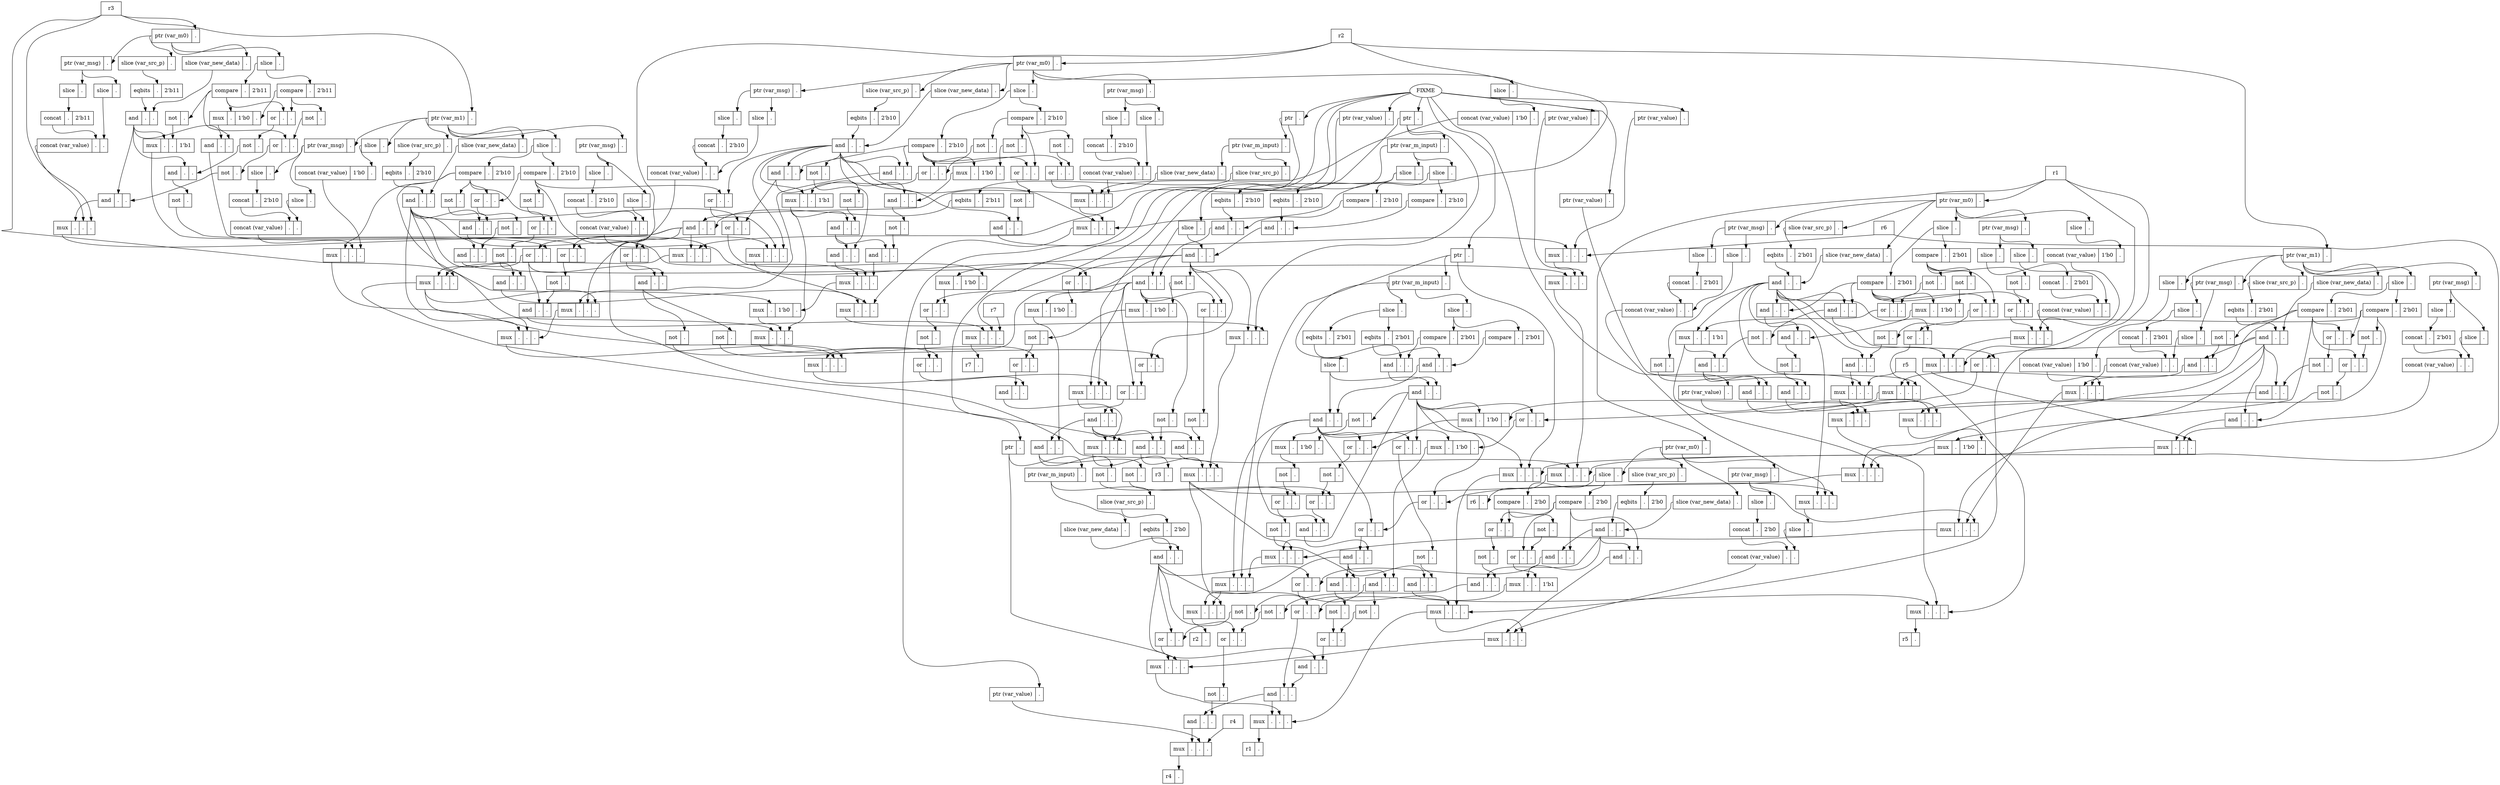 digraph NoC {
FIXME:out -> N492:f0
N492 [label="<hd> ptr|<f0> .", shape="record"]
N492:hd -> N496:f0
N496 [label="<hd> ptr (var_m_input)|<f0> .", shape="record"]
N496:hd -> N503:f0
N503 [label="<hd> slice (var_new_data)|<f0> .", shape="record"]
N503:hd -> N505:f0
N496:hd -> N499:f0
N499 [label="<hd> slice (var_src_p)|<f0> .", shape="record"]
N499:hd -> N500:f0
N500 [label="<hd> eqbits|<f0> .|<f1> 2'b0", shape="record"]
N500:hd -> N505:f1
N505 [label="<hd> and|<f0> .|<f1> .", shape="record"]
N505:hd -> N565:f0
N1 [label="<hd> r1", shape="record"]
N1:hd -> N463:f0
N463 [label="<hd> ptr (var_m0)|<f0> .", shape="record"]
N463:hd -> N484:f0
N484 [label="<hd> slice (var_src_p)|<f0> .", shape="record"]
N484:hd -> N485:f0
N485 [label="<hd> eqbits|<f0> .|<f1> 2'b0", shape="record"]
N485:hd -> N487:f0
N463:hd -> N480:f0
N480 [label="<hd> slice (var_new_data)|<f0> .", shape="record"]
N480:hd -> N487:f1
N487 [label="<hd> and|<f0> .|<f1> .", shape="record"]
N487:hd -> N556:f0
N463:hd -> N474:f0
N474 [label="<hd> slice|<f0> .", shape="record"]
N474:hd -> N477:f0
N477 [label="<hd> compare|<f0> .|<f1> 2'b0", shape="record"]
N477:hd -> N554:f0
N474:hd -> N550:f0
N550 [label="<hd> compare|<f0> .|<f1> 2'b0", shape="record"]
N550:hd -> N552:f0
N552 [label="<hd> not|<f0> .", shape="record"]
N552:hd -> N554:f1
N554 [label="<hd> or|<f0> .|<f1> .", shape="record"]
N554:hd -> N556:f1
N556 [label="<hd> mux|<f0> .|<f1> .|<f2> 1'b1", shape="record"]
N556:hd -> N565:f1
N565 [label="<hd> or|<f0> .|<f1> .", shape="record"]
N565:hd -> N568:f0
N505:hd -> N541:f0
FIXME:out -> N87:f0
N87 [label="<hd> ptr|<f0> .", shape="record"]
N87:hd -> N91:f0
N91 [label="<hd> ptr (var_m_input)|<f0> .", shape="record"]
N91:hd -> N103:f0
N103 [label="<hd> slice|<f0> .", shape="record"]
N103:hd -> N118:f0
N91:hd -> N98:f0
N98 [label="<hd> slice|<f0> .", shape="record"]
N98:hd -> N114:f0
N114 [label="<hd> eqbits|<f0> .|<f1> 2'b01", shape="record"]
N114:hd -> N115:f0
N91:hd -> N93:f0
N93 [label="<hd> slice|<f0> .", shape="record"]
N93:hd -> N111:f0
N111 [label="<hd> compare|<f0> .|<f1> 2'b01", shape="record"]
N111:hd -> N115:f1
N115 [label="<hd> and|<f0> .|<f1> .", shape="record"]
N115:hd -> N118:f1
N118 [label="<hd> and|<f0> .|<f1> .", shape="record"]
N118:hd -> N455:f0
N103:hd -> N106:f0
N98:hd -> N100:f0
N100 [label="<hd> eqbits|<f0> .|<f1> 2'b01", shape="record"]
N100:hd -> N101:f0
N93:hd -> N95:f0
N95 [label="<hd> compare|<f0> .|<f1> 2'b01", shape="record"]
N95:hd -> N101:f1
N101 [label="<hd> and|<f0> .|<f1> .", shape="record"]
N101:hd -> N106:f1
N106 [label="<hd> and|<f0> .|<f1> .", shape="record"]
N106:hd -> N447:f0
N47 [label="<hd> r2", shape="record"]
N47:hd -> N50:f0
N50 [label="<hd> ptr (var_m1)|<f0> .", shape="record"]
N50:hd -> N79:f0
N79 [label="<hd> slice (var_src_p)|<f0> .", shape="record"]
N79:hd -> N80:f0
N80 [label="<hd> eqbits|<f0> .|<f1> 2'b01", shape="record"]
N80:hd -> N82:f0
N50:hd -> N75:f0
N75 [label="<hd> slice (var_new_data)|<f0> .", shape="record"]
N75:hd -> N82:f1
N82 [label="<hd> and|<f0> .|<f1> .", shape="record"]
N82:hd -> N445:f0
N50:hd -> N62:f0
N62 [label="<hd> slice|<f0> .", shape="record"]
N62:hd -> N70:f0
N70 [label="<hd> compare|<f0> .|<f1> 2'b01", shape="record"]
N70:hd -> N443:f0
N62:hd -> N65:f0
N65 [label="<hd> compare|<f0> .|<f1> 2'b01", shape="record"]
N65:hd -> N439:f0
N1:hd -> N7:f0
N7 [label="<hd> ptr (var_m0)|<f0> .", shape="record"]
N7:hd -> N41:f0
N41 [label="<hd> slice (var_src_p)|<f0> .", shape="record"]
N41:hd -> N42:f0
N42 [label="<hd> eqbits|<f0> .|<f1> 2'b01", shape="record"]
N42:hd -> N44:f0
N7:hd -> N37:f0
N37 [label="<hd> slice (var_new_data)|<f0> .", shape="record"]
N37:hd -> N44:f1
N44 [label="<hd> and|<f0> .|<f1> .", shape="record"]
N44:hd -> N410:f0
N7:hd -> N23:f0
N23 [label="<hd> slice|<f0> .", shape="record"]
N23:hd -> N31:f0
N31 [label="<hd> compare|<f0> .|<f1> 2'b01", shape="record"]
N31:hd -> N408:f0
N23:hd -> N26:f0
N26 [label="<hd> compare|<f0> .|<f1> 2'b01", shape="record"]
N26:hd -> N406:f0
N406 [label="<hd> not|<f0> .", shape="record"]
N406:hd -> N408:f1
N408 [label="<hd> or|<f0> .|<f1> .", shape="record"]
N408:hd -> N410:f1
N410 [label="<hd> mux|<f0> .|<f1> .|<f2> 1'b1", shape="record"]
N410:hd -> N428:f0
N44:hd -> N374:f0
N31:hd -> N374:f1
N374 [label="<hd> and|<f0> .|<f1> .", shape="record"]
N374:hd -> N426:f0
N426 [label="<hd> not|<f0> .", shape="record"]
N426:hd -> N428:f1
N428 [label="<hd> and|<f0> .|<f1> .", shape="record"]
N428:hd -> N437:f0
N44:hd -> N435:f0
N435 [label="<hd> not|<f0> .", shape="record"]
N435:hd -> N437:f1
N437 [label="<hd> and|<f0> .|<f1> .", shape="record"]
N437:hd -> N439:f1
N428:hd -> N430:f0
N44:hd -> N418:f0
N31:hd -> N416:f0
N26:hd -> N412:f0
N412 [label="<hd> not|<f0> .", shape="record"]
N412:hd -> N416:f2
N416 [label="<hd> mux|<f0> .|<f1> 1'b0|<f2> .", shape="record"]
N416:hd -> N418:f1
N418 [label="<hd> and|<f0> .|<f1> .", shape="record"]
N418:hd -> N422:f0
N422 [label="<hd> not|<f0> .", shape="record"]
N422:hd -> N430:f1
N430 [label="<hd> and|<f0> .|<f1> .", shape="record"]
N430:hd -> N439:f2
N439 [label="<hd> mux|<f0> .|<f1> .|<f2> .", shape="record"]
N439:hd -> N443:f2
N443 [label="<hd> mux|<f0> .|<f1> 1'b0|<f2> .", shape="record"]
N443:hd -> N445:f1
N410:hd -> N445:f2
N445 [label="<hd> mux|<f0> .|<f1> .|<f2> .", shape="record"]
N445:hd -> N447:f1
N447 [label="<hd> or|<f0> .|<f1> .", shape="record"]
N447:hd -> N455:f1
N455 [label="<hd> or|<f0> .|<f1> .", shape="record"]
N455:hd -> N459:f0
N118:hd -> N395:f0
N106:hd -> N391:f0
N391 [label="<hd> not|<f0> .", shape="record"]
N391:hd -> N395:f2
N395 [label="<hd> mux|<f0> .|<f1> 1'b0|<f2> .", shape="record"]
N395:hd -> N397:f0
N397 [label="<hd> not|<f0> .", shape="record"]
N397:hd -> N399:f0
FIXME:out -> N167:f0
N167 [label="<hd> ptr|<f0> .", shape="record"]
N167:hd -> N168:f0
N168 [label="<hd> ptr (var_m_input)|<f0> .", shape="record"]
N168:hd -> N180:f0
N180 [label="<hd> slice|<f0> .", shape="record"]
N180:hd -> N197:f0
N168:hd -> N175:f0
N175 [label="<hd> slice|<f0> .", shape="record"]
N175:hd -> N193:f0
N193 [label="<hd> eqbits|<f0> .|<f1> 2'b10", shape="record"]
N193:hd -> N194:f0
N168:hd -> N170:f0
N170 [label="<hd> slice|<f0> .", shape="record"]
N170:hd -> N190:f0
N190 [label="<hd> compare|<f0> .|<f1> 2'b10", shape="record"]
N190:hd -> N194:f1
N194 [label="<hd> and|<f0> .|<f1> .", shape="record"]
N194:hd -> N197:f1
N197 [label="<hd> and|<f0> .|<f1> .", shape="record"]
N197:hd -> N360:f0
N180:hd -> N183:f0
N175:hd -> N177:f0
N177 [label="<hd> eqbits|<f0> .|<f1> 2'b10", shape="record"]
N177:hd -> N178:f0
N170:hd -> N172:f0
N172 [label="<hd> compare|<f0> .|<f1> 2'b10", shape="record"]
N172:hd -> N178:f1
N178 [label="<hd> and|<f0> .|<f1> .", shape="record"]
N178:hd -> N183:f1
N183 [label="<hd> and|<f0> .|<f1> .", shape="record"]
N183:hd -> N353:f0
N136 [label="<hd> r3", shape="record"]
N136:hd -> N139:f0
N139 [label="<hd> ptr (var_m1)|<f0> .", shape="record"]
N139:hd -> N158:f0
N158 [label="<hd> slice (var_src_p)|<f0> .", shape="record"]
N158:hd -> N159:f0
N159 [label="<hd> eqbits|<f0> .|<f1> 2'b10", shape="record"]
N159:hd -> N161:f0
N139:hd -> N154:f0
N154 [label="<hd> slice (var_new_data)|<f0> .", shape="record"]
N154:hd -> N161:f1
N161 [label="<hd> and|<f0> .|<f1> .", shape="record"]
N161:hd -> N351:f0
N139:hd -> N141:f0
N141 [label="<hd> slice|<f0> .", shape="record"]
N141:hd -> N150:f0
N150 [label="<hd> compare|<f0> .|<f1> 2'b10", shape="record"]
N150:hd -> N349:f0
N141:hd -> N144:f0
N144 [label="<hd> compare|<f0> .|<f1> 2'b10", shape="record"]
N144:hd -> N345:f0
N47:hd -> N120:f0
N120 [label="<hd> ptr (var_m0)|<f0> .", shape="record"]
N120:hd -> N128:f0
N128 [label="<hd> slice (var_src_p)|<f0> .", shape="record"]
N128:hd -> N129:f0
N129 [label="<hd> eqbits|<f0> .|<f1> 2'b10", shape="record"]
N129:hd -> N131:f0
N120:hd -> N123:f0
N123 [label="<hd> slice (var_new_data)|<f0> .", shape="record"]
N123:hd -> N131:f1
N131 [label="<hd> and|<f0> .|<f1> .", shape="record"]
N131:hd -> N317:f0
N120:hd -> N271:f0
N271 [label="<hd> slice|<f0> .", shape="record"]
N271:hd -> N274:f0
N274 [label="<hd> compare|<f0> .|<f1> 2'b10", shape="record"]
N274:hd -> N315:f0
N271:hd -> N311:f0
N311 [label="<hd> compare|<f0> .|<f1> 2'b10", shape="record"]
N311:hd -> N313:f0
N313 [label="<hd> not|<f0> .", shape="record"]
N313:hd -> N315:f1
N315 [label="<hd> or|<f0> .|<f1> .", shape="record"]
N315:hd -> N317:f1
N317 [label="<hd> mux|<f0> .|<f1> .|<f2> 1'b1", shape="record"]
N317:hd -> N335:f0
N131:hd -> N277:f0
N274:hd -> N277:f1
N277 [label="<hd> and|<f0> .|<f1> .", shape="record"]
N277:hd -> N333:f0
N333 [label="<hd> not|<f0> .", shape="record"]
N333:hd -> N335:f1
N335 [label="<hd> and|<f0> .|<f1> .", shape="record"]
N335:hd -> N343:f0
N131:hd -> N341:f0
N341 [label="<hd> not|<f0> .", shape="record"]
N341:hd -> N343:f1
N343 [label="<hd> and|<f0> .|<f1> .", shape="record"]
N343:hd -> N345:f1
N335:hd -> N337:f0
N131:hd -> N325:f0
N274:hd -> N323:f0
N311:hd -> N319:f0
N319 [label="<hd> not|<f0> .", shape="record"]
N319:hd -> N323:f2
N323 [label="<hd> mux|<f0> .|<f1> 1'b0|<f2> .", shape="record"]
N323:hd -> N325:f1
N325 [label="<hd> and|<f0> .|<f1> .", shape="record"]
N325:hd -> N329:f0
N329 [label="<hd> not|<f0> .", shape="record"]
N329:hd -> N337:f1
N337 [label="<hd> and|<f0> .|<f1> .", shape="record"]
N337:hd -> N345:f2
N345 [label="<hd> mux|<f0> .|<f1> .|<f2> .", shape="record"]
N345:hd -> N349:f2
N349 [label="<hd> mux|<f0> .|<f1> 1'b0|<f2> .", shape="record"]
N349:hd -> N351:f1
N317:hd -> N351:f2
N351 [label="<hd> mux|<f0> .|<f1> .|<f2> .", shape="record"]
N351:hd -> N353:f1
N353 [label="<hd> or|<f0> .|<f1> .", shape="record"]
N353:hd -> N360:f1
N360 [label="<hd> or|<f0> .|<f1> .", shape="record"]
N360:hd -> N365:f0
N197:hd -> N298:f0
N183:hd -> N294:f0
N294 [label="<hd> not|<f0> .", shape="record"]
N294:hd -> N298:f2
N298 [label="<hd> mux|<f0> .|<f1> 1'b0|<f2> .", shape="record"]
N298:hd -> N300:f0
N300 [label="<hd> not|<f0> .", shape="record"]
N300:hd -> N302:f0
FIXME:out -> N232:f0
N232 [label="<hd> ptr|<f0> .", shape="record"]
N232:hd -> N233:f0
N233 [label="<hd> ptr (var_m_input)|<f0> .", shape="record"]
N233:hd -> N240:f0
N240 [label="<hd> slice (var_new_data)|<f0> .", shape="record"]
N240:hd -> N242:f0
N233:hd -> N236:f0
N236 [label="<hd> slice (var_src_p)|<f0> .", shape="record"]
N236:hd -> N237:f0
N237 [label="<hd> eqbits|<f0> .|<f1> 2'b11", shape="record"]
N237:hd -> N242:f1
N242 [label="<hd> and|<f0> .|<f1> .", shape="record"]
N242:hd -> N262:f0
N136:hd -> N203:f0
N203 [label="<hd> ptr (var_m0)|<f0> .", shape="record"]
N203:hd -> N224:f0
N224 [label="<hd> slice (var_src_p)|<f0> .", shape="record"]
N224:hd -> N225:f0
N225 [label="<hd> eqbits|<f0> .|<f1> 2'b11", shape="record"]
N225:hd -> N227:f0
N203:hd -> N220:f0
N220 [label="<hd> slice (var_new_data)|<f0> .", shape="record"]
N220:hd -> N227:f1
N227 [label="<hd> and|<f0> .|<f1> .", shape="record"]
N227:hd -> N251:f0
N203:hd -> N205:f0
N205 [label="<hd> slice|<f0> .", shape="record"]
N205:hd -> N215:f0
N215 [label="<hd> compare|<f0> .|<f1> 2'b11", shape="record"]
N215:hd -> N249:f0
N249 [label="<hd> not|<f0> .", shape="record"]
N249:hd -> N251:f1
N251 [label="<hd> mux|<f0> .|<f1> .|<f2> 1'b1", shape="record"]
N251:hd -> N262:f1
N262 [label="<hd> or|<f0> .|<f1> .", shape="record"]
N262:hd -> N264:f0
N242:hd -> N245:f0
N227:hd -> N229:f0
N215:hd -> N217:f0
N205:hd -> N208:f0
N208 [label="<hd> compare|<f0> .|<f1> 2'b11", shape="record"]
N208:hd -> N217:f2
N217 [label="<hd> mux|<f0> .|<f1> 1'b0|<f2> .", shape="record"]
N217:hd -> N229:f1
N229 [label="<hd> and|<f0> .|<f1> .", shape="record"]
N229:hd -> N245:f1
N245 [label="<hd> or|<f0> .|<f1> .", shape="record"]
N245:hd -> N264:f1
N264 [label="<hd> and|<f0> .|<f1> .", shape="record"]
N264:hd -> N292:f0
N292 [label="<hd> not|<f0> .", shape="record"]
N292:hd -> N302:f1
N302 [label="<hd> or|<f0> .|<f1> .", shape="record"]
N302:hd -> N305:f0
N197:hd -> N285:f0
N183:hd -> N283:f0
N161:hd -> N279:f0
N277:hd -> N279:f1
N279 [label="<hd> or|<f0> .|<f1> .", shape="record"]
N279:hd -> N283:f2
N283 [label="<hd> mux|<f0> .|<f1> 1'b0|<f2> .", shape="record"]
N283:hd -> N285:f1
N285 [label="<hd> or|<f0> .|<f1> .", shape="record"]
N285:hd -> N287:f0
N287 [label="<hd> not|<f0> .", shape="record"]
N287:hd -> N289:f0
N264:hd -> N268:f0
N268 [label="<hd> not|<f0> .", shape="record"]
N268:hd -> N289:f1
N289 [label="<hd> or|<f0> .|<f1> .", shape="record"]
N289:hd -> N305:f1
N305 [label="<hd> and|<f0> .|<f1> .", shape="record"]
N305:hd -> N365:f1
N365 [label="<hd> and|<f0> .|<f1> .", shape="record"]
N365:hd -> N367:f0
N197:hd -> N200:f0
N183:hd -> N185:f0
N161:hd -> N162:f0
N150:hd -> N151:f0
N151 [label="<hd> not|<f0> .", shape="record"]
N151:hd -> N162:f1
N162 [label="<hd> and|<f0> .|<f1> .", shape="record"]
N162:hd -> N164:f0
N144:hd -> N146:f0
N131:hd -> N146:f1
N146 [label="<hd> or|<f0> .|<f1> .", shape="record"]
N146:hd -> N164:f1
N131:hd -> N164:f2
N164 [label="<hd> mux|<f0> .|<f1> .|<f2> .", shape="record"]
N164:hd -> N185:f1
N185 [label="<hd> or|<f0> .|<f1> .", shape="record"]
N185:hd -> N200:f2
N200 [label="<hd> mux|<f0> .|<f1> 1'b0|<f2> .", shape="record"]
N200:hd -> N367:f1
N367 [label="<hd> and|<f0> .|<f1> .", shape="record"]
N367:hd -> N389:f0
N389 [label="<hd> not|<f0> .", shape="record"]
N389:hd -> N399:f1
N399 [label="<hd> or|<f0> .|<f1> .", shape="record"]
N399:hd -> N402:f0
N118:hd -> N382:f0
N106:hd -> N380:f0
N82:hd -> N376:f0
N374:hd -> N376:f1
N376 [label="<hd> or|<f0> .|<f1> .", shape="record"]
N376:hd -> N380:f2
N380 [label="<hd> mux|<f0> .|<f1> 1'b0|<f2> .", shape="record"]
N380:hd -> N382:f1
N382 [label="<hd> or|<f0> .|<f1> .", shape="record"]
N382:hd -> N384:f0
N384 [label="<hd> not|<f0> .", shape="record"]
N384:hd -> N386:f0
N367:hd -> N371:f0
N371 [label="<hd> not|<f0> .", shape="record"]
N371:hd -> N386:f1
N386 [label="<hd> or|<f0> .|<f1> .", shape="record"]
N386:hd -> N402:f1
N402 [label="<hd> and|<f0> .|<f1> .", shape="record"]
N402:hd -> N459:f1
N459 [label="<hd> and|<f0> .|<f1> .", shape="record"]
N459:hd -> N522:f0
N118:hd -> N520:f0
N106:hd -> N515:f0
N82:hd -> N511:f0
N70:hd -> N510:f0
N510 [label="<hd> not|<f0> .", shape="record"]
N510:hd -> N511:f1
N511 [label="<hd> and|<f0> .|<f1> .", shape="record"]
N511:hd -> N513:f0
N65:hd -> N509:f0
N44:hd -> N509:f1
N509 [label="<hd> or|<f0> .|<f1> .", shape="record"]
N509:hd -> N513:f1
N44:hd -> N513:f2
N513 [label="<hd> mux|<f0> .|<f1> .|<f2> .", shape="record"]
N513:hd -> N515:f1
N515 [label="<hd> or|<f0> .|<f1> .", shape="record"]
N515:hd -> N520:f2
N520 [label="<hd> mux|<f0> .|<f1> 1'b0|<f2> .", shape="record"]
N520:hd -> N522:f1
N522 [label="<hd> and|<f0> .|<f1> .", shape="record"]
N522:hd -> N538:f0
N538 [label="<hd> not|<f0> .", shape="record"]
N538:hd -> N541:f1
N541 [label="<hd> or|<f0> .|<f1> .", shape="record"]
N541:hd -> N544:f0
N505:hd -> N531:f0
N487:hd -> N529:f0
N477:hd -> N529:f1
N529 [label="<hd> and|<f0> .|<f1> .", shape="record"]
N529:hd -> N531:f1
N531 [label="<hd> or|<f0> .|<f1> .", shape="record"]
N531:hd -> N533:f0
N533 [label="<hd> not|<f0> .", shape="record"]
N533:hd -> N535:f0
N522:hd -> N526:f0
N526 [label="<hd> not|<f0> .", shape="record"]
N526:hd -> N535:f1
N535 [label="<hd> or|<f0> .|<f1> .", shape="record"]
N535:hd -> N544:f1
N544 [label="<hd> and|<f0> .|<f1> .", shape="record"]
N544:hd -> N568:f1
N568 [label="<hd> and|<f0> .|<f1> .", shape="record"]
N568:hd -> N571:f0
N505:hd -> N507:f0
N492:hd -> N507:f1
N487:hd -> N488:f0
N477:hd -> N488:f1
N488 [label="<hd> and|<f0> .|<f1> .", shape="record"]
N488:hd -> N490:f0
N463:hd -> N464:f0
N464 [label="<hd> ptr (var_msg)|<f0> .", shape="record"]
N464:hd -> N468:f0
N468 [label="<hd> slice|<f0> .", shape="record"]
N468:hd -> N469:f0
N469 [label="<hd> concat|<f0> .|<f1> 2'b0", shape="record"]
N469:hd -> N471:f0
N464:hd -> N465:f0
N465 [label="<hd> slice|<f0> .", shape="record"]
N465:hd -> N471:f1
N471 [label="<hd> concat (var_value)|<f0> .|<f1> .", shape="record"]
N471:hd -> N490:f1
N459:hd -> N460:f0
N118:hd -> N119:f0
N119 [label="<hd> not|<f0> .", shape="record"]
N119:hd -> N460:f1
N460 [label="<hd> and|<f0> .|<f1> .", shape="record"]
N460:hd -> N462:f0
N106:hd -> N108:f0
N87:hd -> N108:f1
N82:hd -> N83:f0
N70:hd -> N71:f0
N65:hd -> N66:f0
N66 [label="<hd> not|<f0> .", shape="record"]
N66:hd -> N71:f1
N71 [label="<hd> or|<f0> .|<f1> .", shape="record"]
N71:hd -> N72:f0
N72 [label="<hd> not|<f0> .", shape="record"]
N72:hd -> N83:f1
N83 [label="<hd> and|<f0> .|<f1> .", shape="record"]
N83:hd -> N85:f0
N50:hd -> N51:f0
N51 [label="<hd> ptr (var_msg)|<f0> .", shape="record"]
N51:hd -> N56:f0
N56 [label="<hd> slice|<f0> .", shape="record"]
N56:hd -> N57:f0
N57 [label="<hd> concat|<f0> .|<f1> 2'b01", shape="record"]
N57:hd -> N59:f0
N51:hd -> N52:f0
N52 [label="<hd> slice|<f0> .", shape="record"]
N52:hd -> N59:f1
N59 [label="<hd> concat (var_value)|<f0> .|<f1> .", shape="record"]
N59:hd -> N85:f1
N44:hd -> N46:f0
N31:hd -> N32:f0
N26:hd -> N27:f0
N27 [label="<hd> not|<f0> .", shape="record"]
N27:hd -> N32:f1
N32 [label="<hd> or|<f0> .|<f1> .", shape="record"]
N32:hd -> N34:f0
N7:hd -> N17:f0
N17 [label="<hd> slice|<f0> .", shape="record"]
N17:hd -> N20:f1
N20 [label="<hd> concat (var_value)|<f0> 1'b0|<f1> .", shape="record"]
N20:hd -> N34:f1
N7:hd -> N8:f0
N8 [label="<hd> ptr (var_msg)|<f0> .", shape="record"]
N8:hd -> N12:f0
N12 [label="<hd> slice|<f0> .", shape="record"]
N12:hd -> N13:f0
N13 [label="<hd> concat|<f0> .|<f1> 2'b01", shape="record"]
N13:hd -> N15:f0
N8:hd -> N9:f0
N9 [label="<hd> slice|<f0> .", shape="record"]
N9:hd -> N15:f1
N15 [label="<hd> concat (var_value)|<f0> .|<f1> .", shape="record"]
N15:hd -> N34:f2
N34 [label="<hd> mux|<f0> .|<f1> .|<f2> .", shape="record"]
N34:hd -> N46:f1
N1:hd -> N46:f2
N46 [label="<hd> mux|<f0> .|<f1> .|<f2> .", shape="record"]
N46:hd -> N85:f2
N85 [label="<hd> mux|<f0> .|<f1> .|<f2> .", shape="record"]
N85:hd -> N108:f2
N108 [label="<hd> mux|<f0> .|<f1> .|<f2> .", shape="record"]
N108:hd -> N462:f1
N1:hd -> N462:f2
N462 [label="<hd> mux|<f0> .|<f1> .|<f2> .", shape="record"]
N462:hd -> N490:f2
N490 [label="<hd> mux|<f0> .|<f1> .|<f2> .", shape="record"]
N490:hd -> N507:f2
N507 [label="<hd> mux|<f0> .|<f1> .|<f2> .", shape="record"]
N507:hd -> N571:f1
N462:hd -> N571:f2
N571 [label="<hd> mux|<f0> .|<f1> .|<f2> .", shape="record"]
N571:hd -> r1:f0
r1 [label="<hd> r1|<f0> .", shape="record"]
N459:hd -> N651:f0
N118:hd -> N646:f0
N87:hd -> N646:f1
N106:hd -> N642:f0
N365:hd -> N611:f0
N197:hd -> N610:f0
N610 [label="<hd> not|<f0> .", shape="record"]
N610:hd -> N611:f1
N611 [label="<hd> and|<f0> .|<f1> .", shape="record"]
N611:hd -> N613:f0
N183:hd -> N609:f0
N167:hd -> N609:f1
N161:hd -> N603:f0
N150:hd -> N601:f0
N144:hd -> N600:f0
N600 [label="<hd> not|<f0> .", shape="record"]
N600:hd -> N601:f1
N601 [label="<hd> or|<f0> .|<f1> .", shape="record"]
N601:hd -> N602:f0
N602 [label="<hd> not|<f0> .", shape="record"]
N602:hd -> N603:f1
N603 [label="<hd> and|<f0> .|<f1> .", shape="record"]
N603:hd -> N605:f0
N139:hd -> N593:f0
N593 [label="<hd> ptr (var_msg)|<f0> .", shape="record"]
N593:hd -> N596:f0
N596 [label="<hd> slice|<f0> .", shape="record"]
N596:hd -> N597:f0
N597 [label="<hd> concat|<f0> .|<f1> 2'b10", shape="record"]
N597:hd -> N599:f0
N593:hd -> N594:f0
N594 [label="<hd> slice|<f0> .", shape="record"]
N594:hd -> N599:f1
N599 [label="<hd> concat (var_value)|<f0> .|<f1> .", shape="record"]
N599:hd -> N605:f1
N131:hd -> N592:f0
N274:hd -> N588:f0
N311:hd -> N587:f0
N587 [label="<hd> not|<f0> .", shape="record"]
N587:hd -> N588:f1
N588 [label="<hd> or|<f0> .|<f1> .", shape="record"]
N588:hd -> N590:f0
N120:hd -> N583:f0
N583 [label="<hd> slice|<f0> .", shape="record"]
N583:hd -> N586:f1
N586 [label="<hd> concat (var_value)|<f0> 1'b0|<f1> .", shape="record"]
N586:hd -> N590:f1
N120:hd -> N575:f0
N575 [label="<hd> ptr (var_msg)|<f0> .", shape="record"]
N575:hd -> N578:f0
N578 [label="<hd> slice|<f0> .", shape="record"]
N578:hd -> N579:f0
N579 [label="<hd> concat|<f0> .|<f1> 2'b10", shape="record"]
N579:hd -> N581:f0
N575:hd -> N576:f0
N576 [label="<hd> slice|<f0> .", shape="record"]
N576:hd -> N581:f1
N581 [label="<hd> concat (var_value)|<f0> .|<f1> .", shape="record"]
N581:hd -> N590:f2
N590 [label="<hd> mux|<f0> .|<f1> .|<f2> .", shape="record"]
N590:hd -> N592:f1
N47:hd -> N592:f2
N592 [label="<hd> mux|<f0> .|<f1> .|<f2> .", shape="record"]
N592:hd -> N605:f2
N605 [label="<hd> mux|<f0> .|<f1> .|<f2> .", shape="record"]
N605:hd -> N609:f2
N609 [label="<hd> mux|<f0> .|<f1> .|<f2> .", shape="record"]
N609:hd -> N613:f1
N47:hd -> N613:f2
N613 [label="<hd> mux|<f0> .|<f1> .|<f2> .", shape="record"]
N613:hd -> N642:f1
N82:hd -> N640:f0
N70:hd -> N638:f0
N50:hd -> N630:f0
N630 [label="<hd> ptr (var_msg)|<f0> .", shape="record"]
N630:hd -> N633:f0
N633 [label="<hd> slice|<f0> .", shape="record"]
N633:hd -> N634:f0
N634 [label="<hd> concat|<f0> .|<f1> 2'b01", shape="record"]
N634:hd -> N636:f0
N630:hd -> N631:f0
N631 [label="<hd> slice|<f0> .", shape="record"]
N631:hd -> N636:f1
N636 [label="<hd> concat (var_value)|<f0> .|<f1> .", shape="record"]
N636:hd -> N638:f1
N50:hd -> N625:f0
N625 [label="<hd> slice|<f0> .", shape="record"]
N625:hd -> N629:f1
N629 [label="<hd> concat (var_value)|<f0> 1'b0|<f1> .", shape="record"]
N629:hd -> N638:f2
N638 [label="<hd> mux|<f0> .|<f1> .|<f2> .", shape="record"]
N638:hd -> N640:f1
N44:hd -> N621:f0
N31:hd -> N621:f1
N621 [label="<hd> and|<f0> .|<f1> .", shape="record"]
N621:hd -> N623:f0
N7:hd -> N614:f0
N614 [label="<hd> ptr (var_msg)|<f0> .", shape="record"]
N614:hd -> N617:f0
N617 [label="<hd> slice|<f0> .", shape="record"]
N617:hd -> N618:f0
N618 [label="<hd> concat|<f0> .|<f1> 2'b01", shape="record"]
N618:hd -> N620:f0
N614:hd -> N615:f0
N615 [label="<hd> slice|<f0> .", shape="record"]
N615:hd -> N620:f1
N620 [label="<hd> concat (var_value)|<f0> .|<f1> .", shape="record"]
N620:hd -> N623:f1
N613:hd -> N623:f2
N623 [label="<hd> mux|<f0> .|<f1> .|<f2> .", shape="record"]
N623:hd -> N640:f2
N640 [label="<hd> mux|<f0> .|<f1> .|<f2> .", shape="record"]
N640:hd -> N642:f2
N642 [label="<hd> mux|<f0> .|<f1> .|<f2> .", shape="record"]
N642:hd -> N646:f2
N646 [label="<hd> mux|<f0> .|<f1> .|<f2> .", shape="record"]
N646:hd -> N651:f1
N613:hd -> N651:f2
N651 [label="<hd> mux|<f0> .|<f1> .|<f2> .", shape="record"]
N651:hd -> r2:f0
r2 [label="<hd> r2|<f0> .", shape="record"]
N365:hd -> N711:f0
N197:hd -> N704:f0
N167:hd -> N704:f1
N183:hd -> N700:f0
N262:hd -> N671:f0
N242:hd -> N669:f0
N232:hd -> N669:f1
N227:hd -> N663:f0
N215:hd -> N661:f0
N208:hd -> N660:f0
N660 [label="<hd> not|<f0> .", shape="record"]
N660:hd -> N661:f1
N661 [label="<hd> or|<f0> .|<f1> .", shape="record"]
N661:hd -> N662:f0
N662 [label="<hd> not|<f0> .", shape="record"]
N662:hd -> N663:f1
N663 [label="<hd> and|<f0> .|<f1> .", shape="record"]
N663:hd -> N665:f0
N203:hd -> N653:f0
N653 [label="<hd> ptr (var_msg)|<f0> .", shape="record"]
N653:hd -> N656:f0
N656 [label="<hd> slice|<f0> .", shape="record"]
N656:hd -> N657:f0
N657 [label="<hd> concat|<f0> .|<f1> 2'b11", shape="record"]
N657:hd -> N659:f0
N653:hd -> N654:f0
N654 [label="<hd> slice|<f0> .", shape="record"]
N654:hd -> N659:f1
N659 [label="<hd> concat (var_value)|<f0> .|<f1> .", shape="record"]
N659:hd -> N665:f1
N136:hd -> N665:f2
N665 [label="<hd> mux|<f0> .|<f1> .|<f2> .", shape="record"]
N665:hd -> N669:f2
N669 [label="<hd> mux|<f0> .|<f1> .|<f2> .", shape="record"]
N669:hd -> N671:f1
N136:hd -> N671:f2
N671 [label="<hd> mux|<f0> .|<f1> .|<f2> .", shape="record"]
N671:hd -> N700:f1
N161:hd -> N698:f0
N150:hd -> N696:f0
N139:hd -> N688:f0
N688 [label="<hd> ptr (var_msg)|<f0> .", shape="record"]
N688:hd -> N691:f0
N691 [label="<hd> slice|<f0> .", shape="record"]
N691:hd -> N692:f0
N692 [label="<hd> concat|<f0> .|<f1> 2'b10", shape="record"]
N692:hd -> N694:f0
N688:hd -> N689:f0
N689 [label="<hd> slice|<f0> .", shape="record"]
N689:hd -> N694:f1
N694 [label="<hd> concat (var_value)|<f0> .|<f1> .", shape="record"]
N694:hd -> N696:f1
N139:hd -> N683:f0
N683 [label="<hd> slice|<f0> .", shape="record"]
N683:hd -> N687:f1
N687 [label="<hd> concat (var_value)|<f0> 1'b0|<f1> .", shape="record"]
N687:hd -> N696:f2
N696 [label="<hd> mux|<f0> .|<f1> .|<f2> .", shape="record"]
N696:hd -> N698:f1
N131:hd -> N679:f0
N274:hd -> N679:f1
N679 [label="<hd> and|<f0> .|<f1> .", shape="record"]
N679:hd -> N681:f0
N120:hd -> N672:f0
N672 [label="<hd> ptr (var_msg)|<f0> .", shape="record"]
N672:hd -> N675:f0
N675 [label="<hd> slice|<f0> .", shape="record"]
N675:hd -> N676:f0
N676 [label="<hd> concat|<f0> .|<f1> 2'b10", shape="record"]
N676:hd -> N678:f0
N672:hd -> N673:f0
N673 [label="<hd> slice|<f0> .", shape="record"]
N673:hd -> N678:f1
N678 [label="<hd> concat (var_value)|<f0> .|<f1> .", shape="record"]
N678:hd -> N681:f1
N671:hd -> N681:f2
N681 [label="<hd> mux|<f0> .|<f1> .|<f2> .", shape="record"]
N681:hd -> N698:f2
N698 [label="<hd> mux|<f0> .|<f1> .|<f2> .", shape="record"]
N698:hd -> N700:f2
N700 [label="<hd> mux|<f0> .|<f1> .|<f2> .", shape="record"]
N700:hd -> N704:f2
N704 [label="<hd> mux|<f0> .|<f1> .|<f2> .", shape="record"]
N704:hd -> N711:f1
N671:hd -> N711:f2
N711 [label="<hd> mux|<f0> .|<f1> .|<f2> .", shape="record"]
N711:hd -> r3:f0
r3 [label="<hd> r3|<f0> .", shape="record"]
N568:hd -> N729:f0
N505:hd -> N727:f0
N487:hd -> N725:f0
N477:hd -> N723:f0
N550:hd -> N723:f1
N723 [label="<hd> or|<f0> .|<f1> .", shape="record"]
N723:hd -> N724:f0
N724 [label="<hd> not|<f0> .", shape="record"]
N724:hd -> N725:f1
N725 [label="<hd> and|<f0> .|<f1> .", shape="record"]
N725:hd -> N726:f0
N726 [label="<hd> not|<f0> .", shape="record"]
N726:hd -> N727:f1
N727 [label="<hd> or|<f0> .|<f1> .", shape="record"]
N727:hd -> N728:f0
N728 [label="<hd> not|<f0> .", shape="record"]
N728:hd -> N729:f1
N729 [label="<hd> and|<f0> .|<f1> .", shape="record"]
N729:hd -> N732:f0
FIXME:out -> N722:f0
N722 [label="<hd> ptr (var_value)|<f0> .", shape="record"]
N722:hd -> N732:f1
N719 [label="<hd> r4", shape="record"]
N719:hd -> N732:f2
N732 [label="<hd> mux|<f0> .|<f1> .|<f2> .", shape="record"]
N732:hd -> r4:f0
r4 [label="<hd> r4|<f0> .", shape="record"]
N459:hd -> N757:f0
N118:hd -> N755:f0
N106:hd -> N755:f1
N755 [label="<hd> or|<f0> .|<f1> .", shape="record"]
N755:hd -> N756:f0
N756 [label="<hd> not|<f0> .", shape="record"]
N756:hd -> N757:f1
N757 [label="<hd> and|<f0> .|<f1> .", shape="record"]
N757:hd -> N762:f0
N82:hd -> N752:f0
N70:hd -> N750:f0
N65:hd -> N750:f1
N750 [label="<hd> or|<f0> .|<f1> .", shape="record"]
N750:hd -> N751:f0
N751 [label="<hd> not|<f0> .", shape="record"]
N751:hd -> N752:f1
N752 [label="<hd> and|<f0> .|<f1> .", shape="record"]
N752:hd -> N754:f0
FIXME:out -> N749:f0
N749 [label="<hd> ptr (var_value)|<f0> .", shape="record"]
N749:hd -> N754:f1
N44:hd -> N744:f0
N31:hd -> N742:f0
N26:hd -> N742:f1
N742 [label="<hd> or|<f0> .|<f1> .", shape="record"]
N742:hd -> N743:f0
N743 [label="<hd> not|<f0> .", shape="record"]
N743:hd -> N744:f1
N744 [label="<hd> and|<f0> .|<f1> .", shape="record"]
N744:hd -> N746:f0
FIXME:out -> N741:f0
N741 [label="<hd> ptr (var_value)|<f0> .", shape="record"]
N741:hd -> N746:f1
N738 [label="<hd> r5", shape="record"]
N738:hd -> N746:f2
N746 [label="<hd> mux|<f0> .|<f1> .|<f2> .", shape="record"]
N746:hd -> N754:f2
N754 [label="<hd> mux|<f0> .|<f1> .|<f2> .", shape="record"]
N754:hd -> N762:f1
N738:hd -> N762:f2
N762 [label="<hd> mux|<f0> .|<f1> .|<f2> .", shape="record"]
N762:hd -> r5:f0
r5 [label="<hd> r5|<f0> .", shape="record"]
N365:hd -> N785:f0
N197:hd -> N783:f0
N183:hd -> N783:f1
N783 [label="<hd> or|<f0> .|<f1> .", shape="record"]
N783:hd -> N784:f0
N784 [label="<hd> not|<f0> .", shape="record"]
N784:hd -> N785:f1
N785 [label="<hd> and|<f0> .|<f1> .", shape="record"]
N785:hd -> N792:f0
N161:hd -> N780:f0
N150:hd -> N778:f0
N144:hd -> N778:f1
N778 [label="<hd> or|<f0> .|<f1> .", shape="record"]
N778:hd -> N779:f0
N779 [label="<hd> not|<f0> .", shape="record"]
N779:hd -> N780:f1
N780 [label="<hd> and|<f0> .|<f1> .", shape="record"]
N780:hd -> N782:f0
FIXME:out -> N777:f0
N777 [label="<hd> ptr (var_value)|<f0> .", shape="record"]
N777:hd -> N782:f1
N131:hd -> N772:f0
N274:hd -> N770:f0
N311:hd -> N770:f1
N770 [label="<hd> or|<f0> .|<f1> .", shape="record"]
N770:hd -> N771:f0
N771 [label="<hd> not|<f0> .", shape="record"]
N771:hd -> N772:f1
N772 [label="<hd> and|<f0> .|<f1> .", shape="record"]
N772:hd -> N774:f0
FIXME:out -> N769:f0
N769 [label="<hd> ptr (var_value)|<f0> .", shape="record"]
N769:hd -> N774:f1
N766 [label="<hd> r6", shape="record"]
N766:hd -> N774:f2
N774 [label="<hd> mux|<f0> .|<f1> .|<f2> .", shape="record"]
N774:hd -> N782:f2
N782 [label="<hd> mux|<f0> .|<f1> .|<f2> .", shape="record"]
N782:hd -> N792:f1
N766:hd -> N792:f2
N792 [label="<hd> mux|<f0> .|<f1> .|<f2> .", shape="record"]
N792:hd -> r6:f0
r6 [label="<hd> r6|<f0> .", shape="record"]
N262:hd -> N804:f0
N242:hd -> N802:f0
N227:hd -> N800:f0
N215:hd -> N798:f0
N208:hd -> N798:f1
N798 [label="<hd> or|<f0> .|<f1> .", shape="record"]
N798:hd -> N799:f0
N799 [label="<hd> not|<f0> .", shape="record"]
N799:hd -> N800:f1
N800 [label="<hd> and|<f0> .|<f1> .", shape="record"]
N800:hd -> N801:f0
N801 [label="<hd> not|<f0> .", shape="record"]
N801:hd -> N802:f1
N802 [label="<hd> or|<f0> .|<f1> .", shape="record"]
N802:hd -> N803:f0
N803 [label="<hd> not|<f0> .", shape="record"]
N803:hd -> N804:f1
N804 [label="<hd> and|<f0> .|<f1> .", shape="record"]
N804:hd -> N813:f0
FIXME:out -> N797:f0
N797 [label="<hd> ptr (var_value)|<f0> .", shape="record"]
N797:hd -> N813:f1
N794 [label="<hd> r7", shape="record"]
N794:hd -> N813:f2
N813 [label="<hd> mux|<f0> .|<f1> .|<f2> .", shape="record"]
N813:hd -> r7:f0
r7 [label="<hd> r7|<f0> .", shape="record"]
}
